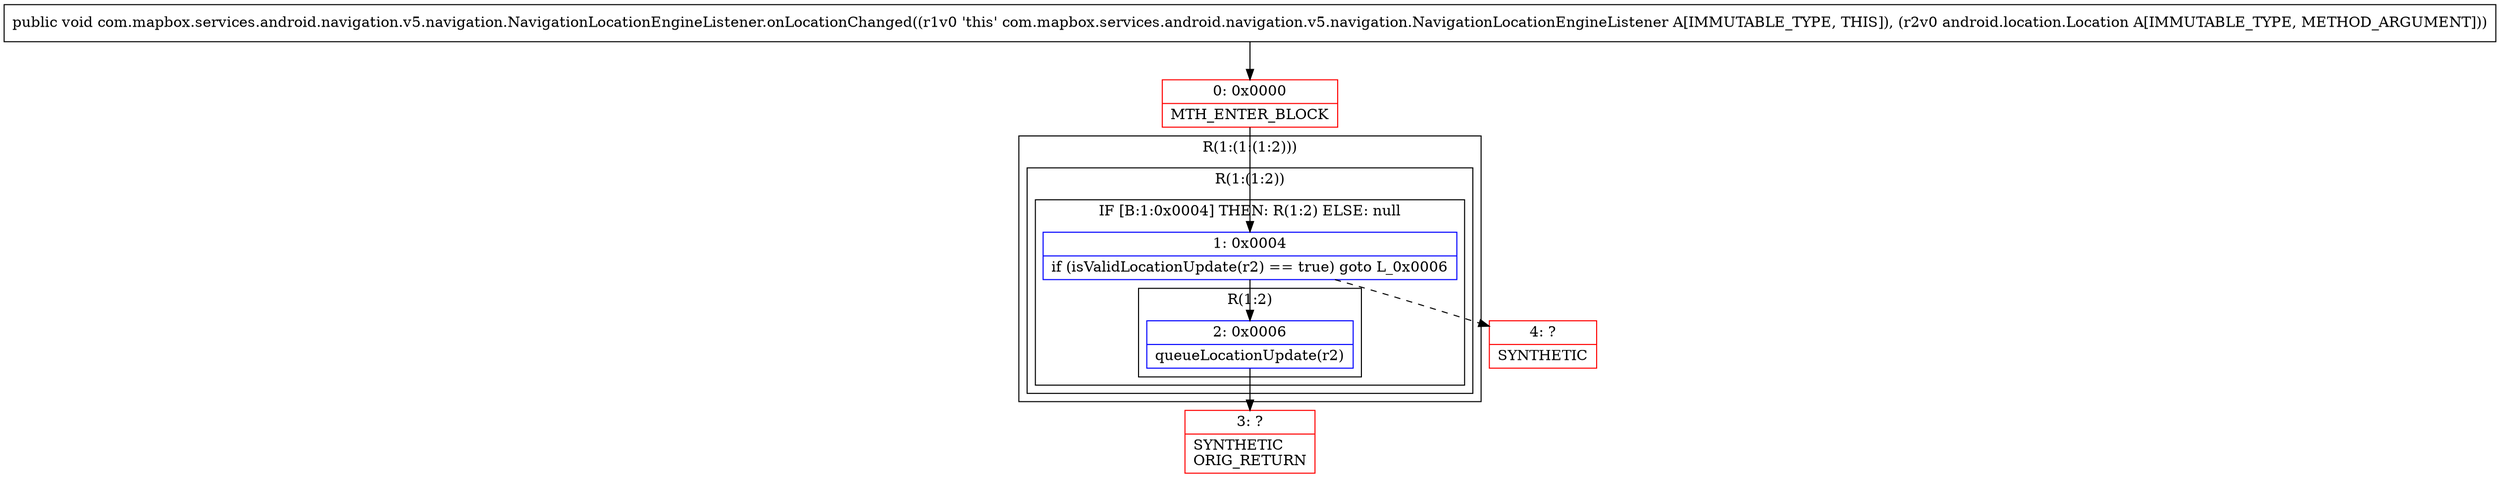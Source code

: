 digraph "CFG forcom.mapbox.services.android.navigation.v5.navigation.NavigationLocationEngineListener.onLocationChanged(Landroid\/location\/Location;)V" {
subgraph cluster_Region_209617733 {
label = "R(1:(1:(1:2)))";
node [shape=record,color=blue];
subgraph cluster_Region_1168814738 {
label = "R(1:(1:2))";
node [shape=record,color=blue];
subgraph cluster_IfRegion_592222067 {
label = "IF [B:1:0x0004] THEN: R(1:2) ELSE: null";
node [shape=record,color=blue];
Node_1 [shape=record,label="{1\:\ 0x0004|if (isValidLocationUpdate(r2) == true) goto L_0x0006\l}"];
subgraph cluster_Region_1044396833 {
label = "R(1:2)";
node [shape=record,color=blue];
Node_2 [shape=record,label="{2\:\ 0x0006|queueLocationUpdate(r2)\l}"];
}
}
}
}
Node_0 [shape=record,color=red,label="{0\:\ 0x0000|MTH_ENTER_BLOCK\l}"];
Node_3 [shape=record,color=red,label="{3\:\ ?|SYNTHETIC\lORIG_RETURN\l}"];
Node_4 [shape=record,color=red,label="{4\:\ ?|SYNTHETIC\l}"];
MethodNode[shape=record,label="{public void com.mapbox.services.android.navigation.v5.navigation.NavigationLocationEngineListener.onLocationChanged((r1v0 'this' com.mapbox.services.android.navigation.v5.navigation.NavigationLocationEngineListener A[IMMUTABLE_TYPE, THIS]), (r2v0 android.location.Location A[IMMUTABLE_TYPE, METHOD_ARGUMENT])) }"];
MethodNode -> Node_0;
Node_1 -> Node_2;
Node_1 -> Node_4[style=dashed];
Node_2 -> Node_3;
Node_0 -> Node_1;
}

